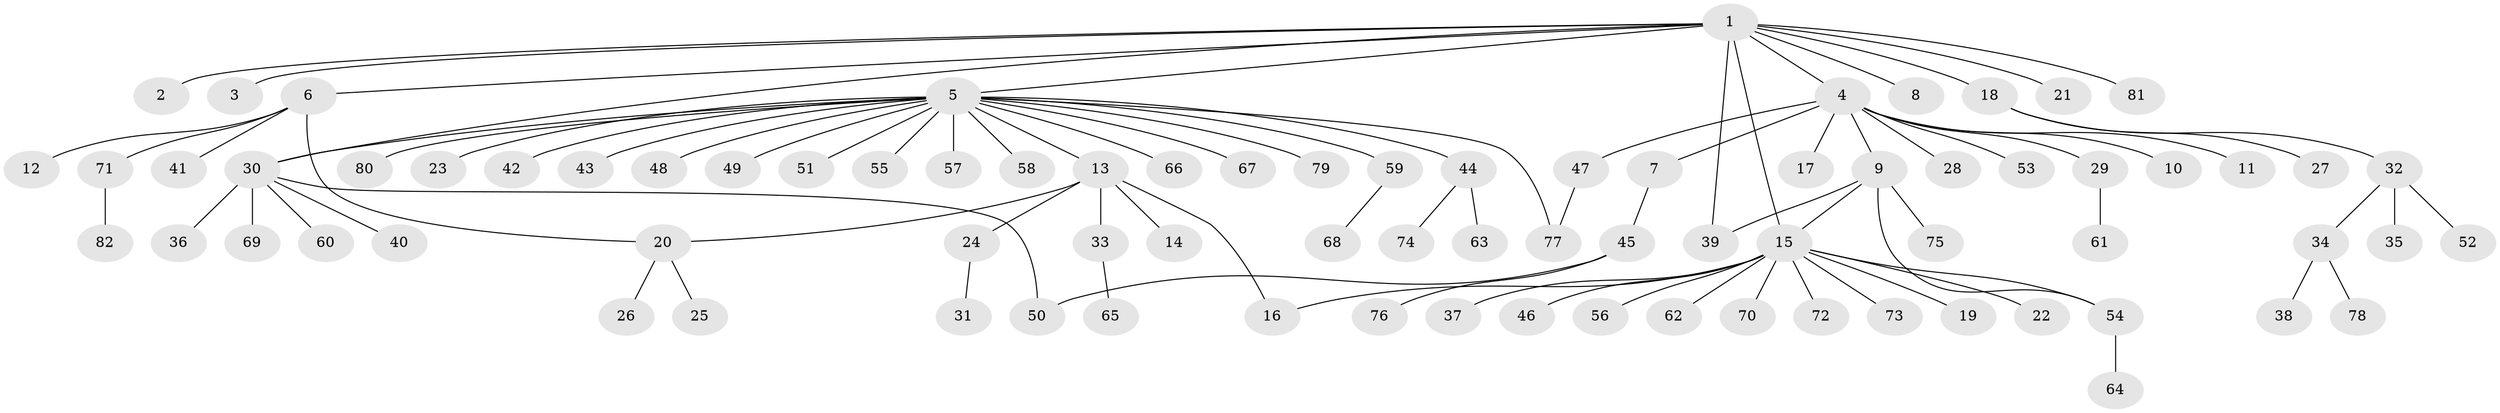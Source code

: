// coarse degree distribution, {1: 0.90625, 6: 0.03125, 16: 0.03125, 11: 0.03125}
// Generated by graph-tools (version 1.1) at 2025/50/03/04/25 21:50:25]
// undirected, 82 vertices, 89 edges
graph export_dot {
graph [start="1"]
  node [color=gray90,style=filled];
  1;
  2;
  3;
  4;
  5;
  6;
  7;
  8;
  9;
  10;
  11;
  12;
  13;
  14;
  15;
  16;
  17;
  18;
  19;
  20;
  21;
  22;
  23;
  24;
  25;
  26;
  27;
  28;
  29;
  30;
  31;
  32;
  33;
  34;
  35;
  36;
  37;
  38;
  39;
  40;
  41;
  42;
  43;
  44;
  45;
  46;
  47;
  48;
  49;
  50;
  51;
  52;
  53;
  54;
  55;
  56;
  57;
  58;
  59;
  60;
  61;
  62;
  63;
  64;
  65;
  66;
  67;
  68;
  69;
  70;
  71;
  72;
  73;
  74;
  75;
  76;
  77;
  78;
  79;
  80;
  81;
  82;
  1 -- 2;
  1 -- 3;
  1 -- 4;
  1 -- 5;
  1 -- 6;
  1 -- 8;
  1 -- 15;
  1 -- 18;
  1 -- 21;
  1 -- 30;
  1 -- 39;
  1 -- 81;
  4 -- 7;
  4 -- 9;
  4 -- 10;
  4 -- 11;
  4 -- 17;
  4 -- 28;
  4 -- 29;
  4 -- 47;
  4 -- 53;
  5 -- 13;
  5 -- 23;
  5 -- 30;
  5 -- 42;
  5 -- 43;
  5 -- 44;
  5 -- 48;
  5 -- 49;
  5 -- 51;
  5 -- 55;
  5 -- 57;
  5 -- 58;
  5 -- 59;
  5 -- 66;
  5 -- 67;
  5 -- 77;
  5 -- 79;
  5 -- 80;
  6 -- 12;
  6 -- 20;
  6 -- 41;
  6 -- 71;
  7 -- 45;
  9 -- 15;
  9 -- 39;
  9 -- 54;
  9 -- 75;
  13 -- 14;
  13 -- 16;
  13 -- 20;
  13 -- 24;
  13 -- 33;
  15 -- 16;
  15 -- 19;
  15 -- 22;
  15 -- 37;
  15 -- 46;
  15 -- 54;
  15 -- 56;
  15 -- 62;
  15 -- 70;
  15 -- 72;
  15 -- 73;
  18 -- 27;
  18 -- 32;
  20 -- 25;
  20 -- 26;
  24 -- 31;
  29 -- 61;
  30 -- 36;
  30 -- 40;
  30 -- 50;
  30 -- 60;
  30 -- 69;
  32 -- 34;
  32 -- 35;
  32 -- 52;
  33 -- 65;
  34 -- 38;
  34 -- 78;
  44 -- 63;
  44 -- 74;
  45 -- 50;
  45 -- 76;
  47 -- 77;
  54 -- 64;
  59 -- 68;
  71 -- 82;
}
